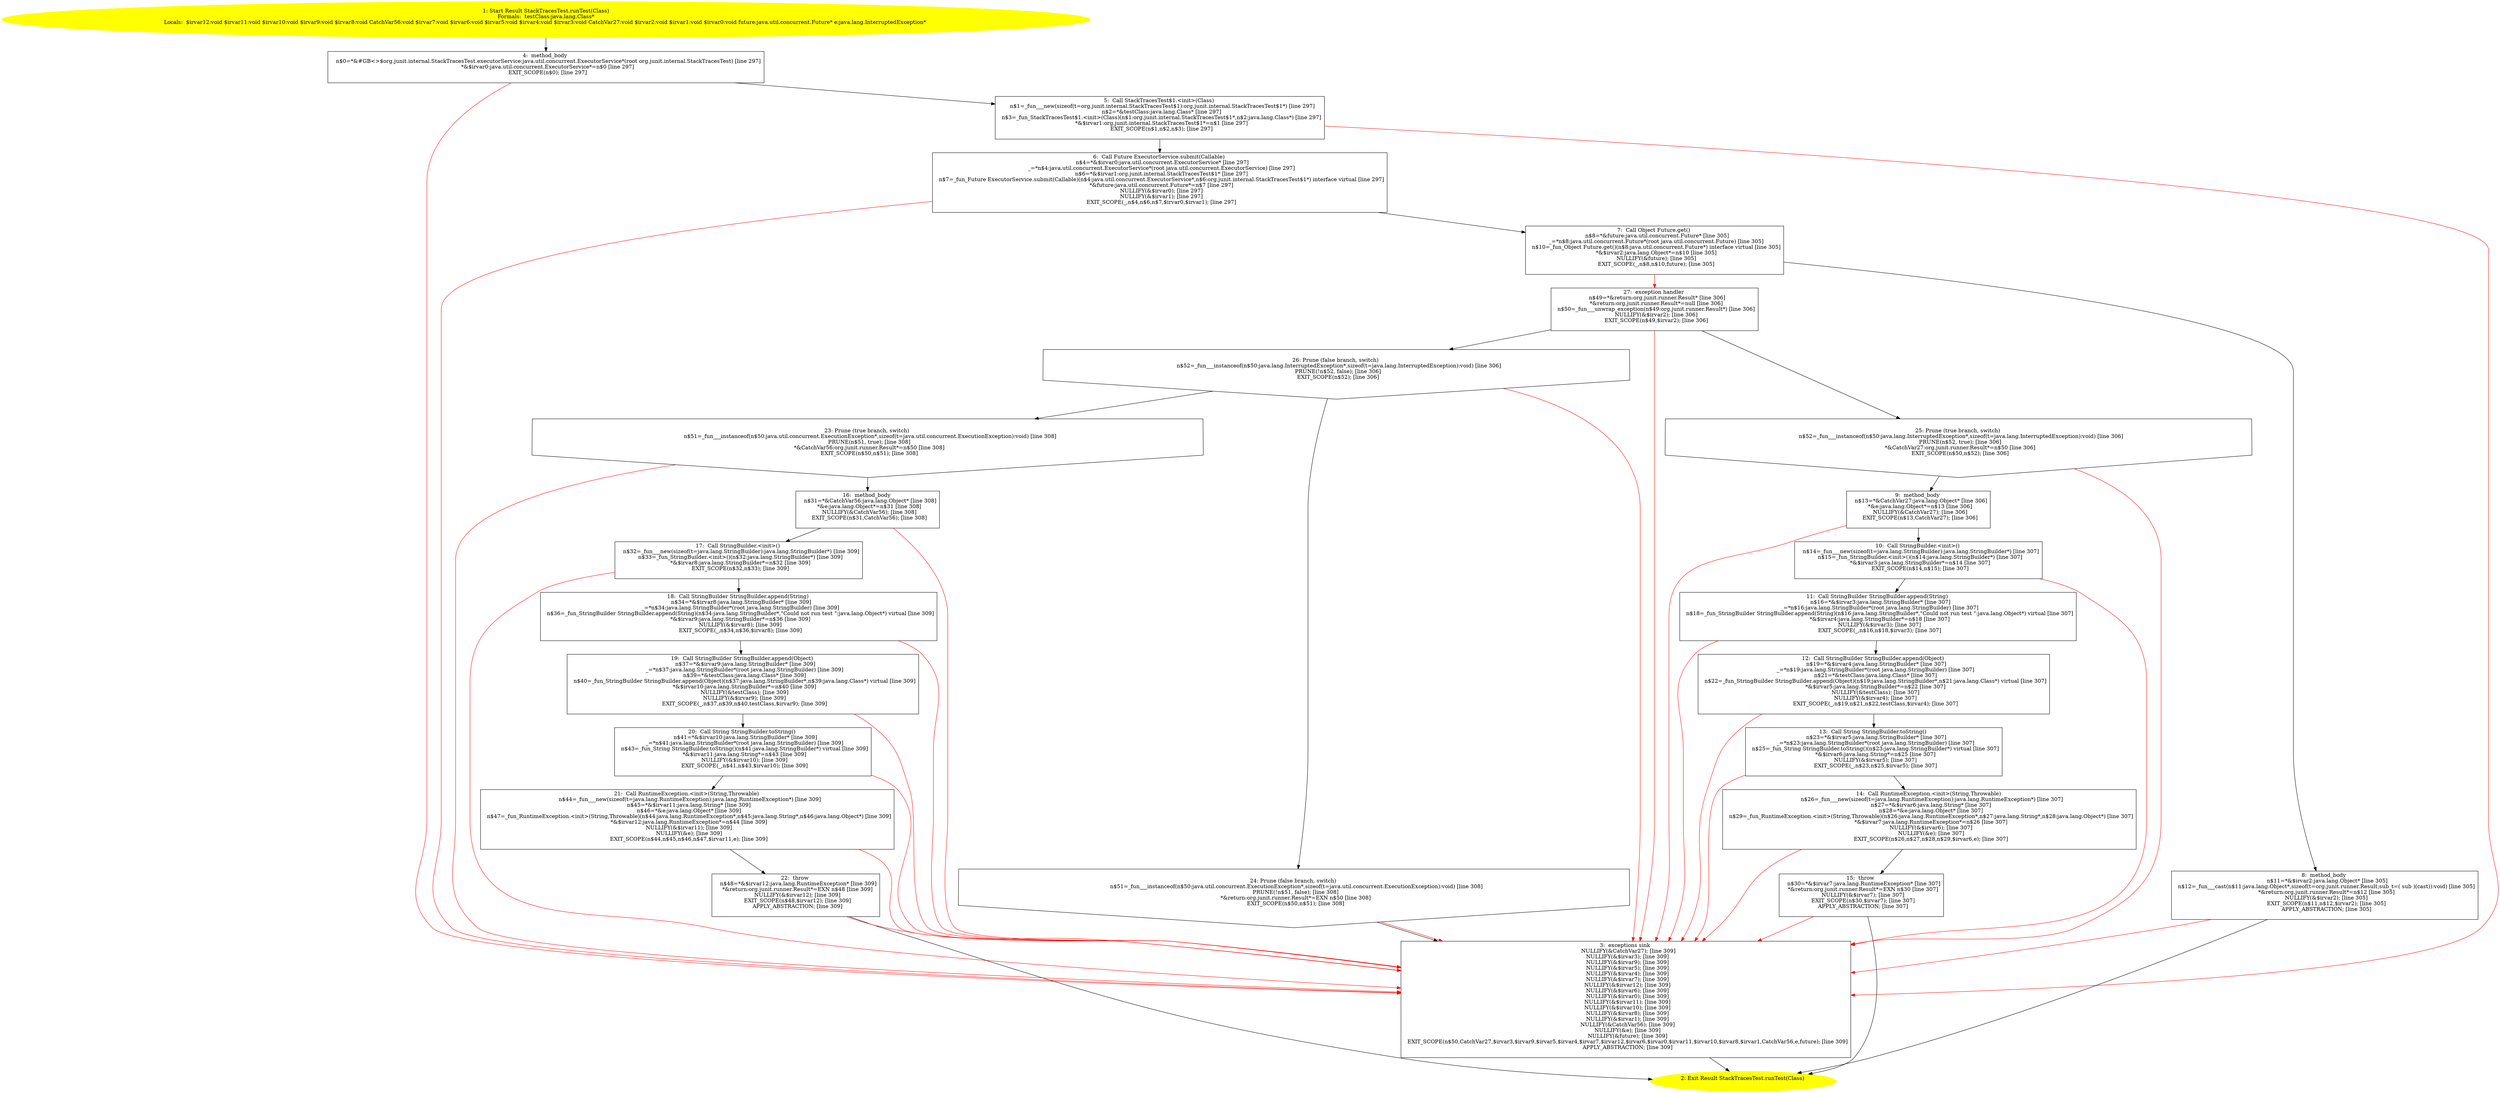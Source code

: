 /* @generated */
digraph cfg {
"org.junit.internal.StackTracesTest.runTest(java.lang.Class):org.junit.runner.Result.8bcc8ad1abe31a77ce8bf3930278b71c_1" [label="1: Start Result StackTracesTest.runTest(Class)\nFormals:  testClass:java.lang.Class*\nLocals:  $irvar12:void $irvar11:void $irvar10:void $irvar9:void $irvar8:void CatchVar56:void $irvar7:void $irvar6:void $irvar5:void $irvar4:void $irvar3:void CatchVar27:void $irvar2:void $irvar1:void $irvar0:void future:java.util.concurrent.Future* e:java.lang.InterruptedException* \n  " color=yellow style=filled]
	

	 "org.junit.internal.StackTracesTest.runTest(java.lang.Class):org.junit.runner.Result.8bcc8ad1abe31a77ce8bf3930278b71c_1" -> "org.junit.internal.StackTracesTest.runTest(java.lang.Class):org.junit.runner.Result.8bcc8ad1abe31a77ce8bf3930278b71c_4" ;
"org.junit.internal.StackTracesTest.runTest(java.lang.Class):org.junit.runner.Result.8bcc8ad1abe31a77ce8bf3930278b71c_2" [label="2: Exit Result StackTracesTest.runTest(Class) \n  " color=yellow style=filled]
	

"org.junit.internal.StackTracesTest.runTest(java.lang.Class):org.junit.runner.Result.8bcc8ad1abe31a77ce8bf3930278b71c_3" [label="3:  exceptions sink \n   NULLIFY(&CatchVar27); [line 309]\n  NULLIFY(&$irvar3); [line 309]\n  NULLIFY(&$irvar9); [line 309]\n  NULLIFY(&$irvar5); [line 309]\n  NULLIFY(&$irvar4); [line 309]\n  NULLIFY(&$irvar7); [line 309]\n  NULLIFY(&$irvar12); [line 309]\n  NULLIFY(&$irvar6); [line 309]\n  NULLIFY(&$irvar0); [line 309]\n  NULLIFY(&$irvar11); [line 309]\n  NULLIFY(&$irvar10); [line 309]\n  NULLIFY(&$irvar8); [line 309]\n  NULLIFY(&$irvar1); [line 309]\n  NULLIFY(&CatchVar56); [line 309]\n  NULLIFY(&e); [line 309]\n  NULLIFY(&future); [line 309]\n  EXIT_SCOPE(n$50,CatchVar27,$irvar3,$irvar9,$irvar5,$irvar4,$irvar7,$irvar12,$irvar6,$irvar0,$irvar11,$irvar10,$irvar8,$irvar1,CatchVar56,e,future); [line 309]\n  APPLY_ABSTRACTION; [line 309]\n " shape="box"]
	

	 "org.junit.internal.StackTracesTest.runTest(java.lang.Class):org.junit.runner.Result.8bcc8ad1abe31a77ce8bf3930278b71c_3" -> "org.junit.internal.StackTracesTest.runTest(java.lang.Class):org.junit.runner.Result.8bcc8ad1abe31a77ce8bf3930278b71c_2" ;
"org.junit.internal.StackTracesTest.runTest(java.lang.Class):org.junit.runner.Result.8bcc8ad1abe31a77ce8bf3930278b71c_4" [label="4:  method_body \n   n$0=*&#GB<>$org.junit.internal.StackTracesTest.executorService:java.util.concurrent.ExecutorService*(root org.junit.internal.StackTracesTest) [line 297]\n  *&$irvar0:java.util.concurrent.ExecutorService*=n$0 [line 297]\n  EXIT_SCOPE(n$0); [line 297]\n " shape="box"]
	

	 "org.junit.internal.StackTracesTest.runTest(java.lang.Class):org.junit.runner.Result.8bcc8ad1abe31a77ce8bf3930278b71c_4" -> "org.junit.internal.StackTracesTest.runTest(java.lang.Class):org.junit.runner.Result.8bcc8ad1abe31a77ce8bf3930278b71c_5" ;
	 "org.junit.internal.StackTracesTest.runTest(java.lang.Class):org.junit.runner.Result.8bcc8ad1abe31a77ce8bf3930278b71c_4" -> "org.junit.internal.StackTracesTest.runTest(java.lang.Class):org.junit.runner.Result.8bcc8ad1abe31a77ce8bf3930278b71c_3" [color="red" ];
"org.junit.internal.StackTracesTest.runTest(java.lang.Class):org.junit.runner.Result.8bcc8ad1abe31a77ce8bf3930278b71c_5" [label="5:  Call StackTracesTest$1.<init>(Class) \n   n$1=_fun___new(sizeof(t=org.junit.internal.StackTracesTest$1):org.junit.internal.StackTracesTest$1*) [line 297]\n  n$2=*&testClass:java.lang.Class* [line 297]\n  n$3=_fun_StackTracesTest$1.<init>(Class)(n$1:org.junit.internal.StackTracesTest$1*,n$2:java.lang.Class*) [line 297]\n  *&$irvar1:org.junit.internal.StackTracesTest$1*=n$1 [line 297]\n  EXIT_SCOPE(n$1,n$2,n$3); [line 297]\n " shape="box"]
	

	 "org.junit.internal.StackTracesTest.runTest(java.lang.Class):org.junit.runner.Result.8bcc8ad1abe31a77ce8bf3930278b71c_5" -> "org.junit.internal.StackTracesTest.runTest(java.lang.Class):org.junit.runner.Result.8bcc8ad1abe31a77ce8bf3930278b71c_6" ;
	 "org.junit.internal.StackTracesTest.runTest(java.lang.Class):org.junit.runner.Result.8bcc8ad1abe31a77ce8bf3930278b71c_5" -> "org.junit.internal.StackTracesTest.runTest(java.lang.Class):org.junit.runner.Result.8bcc8ad1abe31a77ce8bf3930278b71c_3" [color="red" ];
"org.junit.internal.StackTracesTest.runTest(java.lang.Class):org.junit.runner.Result.8bcc8ad1abe31a77ce8bf3930278b71c_6" [label="6:  Call Future ExecutorService.submit(Callable) \n   n$4=*&$irvar0:java.util.concurrent.ExecutorService* [line 297]\n  _=*n$4:java.util.concurrent.ExecutorService*(root java.util.concurrent.ExecutorService) [line 297]\n  n$6=*&$irvar1:org.junit.internal.StackTracesTest$1* [line 297]\n  n$7=_fun_Future ExecutorService.submit(Callable)(n$4:java.util.concurrent.ExecutorService*,n$6:org.junit.internal.StackTracesTest$1*) interface virtual [line 297]\n  *&future:java.util.concurrent.Future*=n$7 [line 297]\n  NULLIFY(&$irvar0); [line 297]\n  NULLIFY(&$irvar1); [line 297]\n  EXIT_SCOPE(_,n$4,n$6,n$7,$irvar0,$irvar1); [line 297]\n " shape="box"]
	

	 "org.junit.internal.StackTracesTest.runTest(java.lang.Class):org.junit.runner.Result.8bcc8ad1abe31a77ce8bf3930278b71c_6" -> "org.junit.internal.StackTracesTest.runTest(java.lang.Class):org.junit.runner.Result.8bcc8ad1abe31a77ce8bf3930278b71c_7" ;
	 "org.junit.internal.StackTracesTest.runTest(java.lang.Class):org.junit.runner.Result.8bcc8ad1abe31a77ce8bf3930278b71c_6" -> "org.junit.internal.StackTracesTest.runTest(java.lang.Class):org.junit.runner.Result.8bcc8ad1abe31a77ce8bf3930278b71c_3" [color="red" ];
"org.junit.internal.StackTracesTest.runTest(java.lang.Class):org.junit.runner.Result.8bcc8ad1abe31a77ce8bf3930278b71c_7" [label="7:  Call Object Future.get() \n   n$8=*&future:java.util.concurrent.Future* [line 305]\n  _=*n$8:java.util.concurrent.Future*(root java.util.concurrent.Future) [line 305]\n  n$10=_fun_Object Future.get()(n$8:java.util.concurrent.Future*) interface virtual [line 305]\n  *&$irvar2:java.lang.Object*=n$10 [line 305]\n  NULLIFY(&future); [line 305]\n  EXIT_SCOPE(_,n$8,n$10,future); [line 305]\n " shape="box"]
	

	 "org.junit.internal.StackTracesTest.runTest(java.lang.Class):org.junit.runner.Result.8bcc8ad1abe31a77ce8bf3930278b71c_7" -> "org.junit.internal.StackTracesTest.runTest(java.lang.Class):org.junit.runner.Result.8bcc8ad1abe31a77ce8bf3930278b71c_8" ;
	 "org.junit.internal.StackTracesTest.runTest(java.lang.Class):org.junit.runner.Result.8bcc8ad1abe31a77ce8bf3930278b71c_7" -> "org.junit.internal.StackTracesTest.runTest(java.lang.Class):org.junit.runner.Result.8bcc8ad1abe31a77ce8bf3930278b71c_27" [color="red" ];
"org.junit.internal.StackTracesTest.runTest(java.lang.Class):org.junit.runner.Result.8bcc8ad1abe31a77ce8bf3930278b71c_8" [label="8:  method_body \n   n$11=*&$irvar2:java.lang.Object* [line 305]\n  n$12=_fun___cast(n$11:java.lang.Object*,sizeof(t=org.junit.runner.Result;sub_t=( sub )(cast)):void) [line 305]\n  *&return:org.junit.runner.Result*=n$12 [line 305]\n  NULLIFY(&$irvar2); [line 305]\n  EXIT_SCOPE(n$11,n$12,$irvar2); [line 305]\n  APPLY_ABSTRACTION; [line 305]\n " shape="box"]
	

	 "org.junit.internal.StackTracesTest.runTest(java.lang.Class):org.junit.runner.Result.8bcc8ad1abe31a77ce8bf3930278b71c_8" -> "org.junit.internal.StackTracesTest.runTest(java.lang.Class):org.junit.runner.Result.8bcc8ad1abe31a77ce8bf3930278b71c_2" ;
	 "org.junit.internal.StackTracesTest.runTest(java.lang.Class):org.junit.runner.Result.8bcc8ad1abe31a77ce8bf3930278b71c_8" -> "org.junit.internal.StackTracesTest.runTest(java.lang.Class):org.junit.runner.Result.8bcc8ad1abe31a77ce8bf3930278b71c_3" [color="red" ];
"org.junit.internal.StackTracesTest.runTest(java.lang.Class):org.junit.runner.Result.8bcc8ad1abe31a77ce8bf3930278b71c_9" [label="9:  method_body \n   n$13=*&CatchVar27:java.lang.Object* [line 306]\n  *&e:java.lang.Object*=n$13 [line 306]\n  NULLIFY(&CatchVar27); [line 306]\n  EXIT_SCOPE(n$13,CatchVar27); [line 306]\n " shape="box"]
	

	 "org.junit.internal.StackTracesTest.runTest(java.lang.Class):org.junit.runner.Result.8bcc8ad1abe31a77ce8bf3930278b71c_9" -> "org.junit.internal.StackTracesTest.runTest(java.lang.Class):org.junit.runner.Result.8bcc8ad1abe31a77ce8bf3930278b71c_10" ;
	 "org.junit.internal.StackTracesTest.runTest(java.lang.Class):org.junit.runner.Result.8bcc8ad1abe31a77ce8bf3930278b71c_9" -> "org.junit.internal.StackTracesTest.runTest(java.lang.Class):org.junit.runner.Result.8bcc8ad1abe31a77ce8bf3930278b71c_3" [color="red" ];
"org.junit.internal.StackTracesTest.runTest(java.lang.Class):org.junit.runner.Result.8bcc8ad1abe31a77ce8bf3930278b71c_10" [label="10:  Call StringBuilder.<init>() \n   n$14=_fun___new(sizeof(t=java.lang.StringBuilder):java.lang.StringBuilder*) [line 307]\n  n$15=_fun_StringBuilder.<init>()(n$14:java.lang.StringBuilder*) [line 307]\n  *&$irvar3:java.lang.StringBuilder*=n$14 [line 307]\n  EXIT_SCOPE(n$14,n$15); [line 307]\n " shape="box"]
	

	 "org.junit.internal.StackTracesTest.runTest(java.lang.Class):org.junit.runner.Result.8bcc8ad1abe31a77ce8bf3930278b71c_10" -> "org.junit.internal.StackTracesTest.runTest(java.lang.Class):org.junit.runner.Result.8bcc8ad1abe31a77ce8bf3930278b71c_11" ;
	 "org.junit.internal.StackTracesTest.runTest(java.lang.Class):org.junit.runner.Result.8bcc8ad1abe31a77ce8bf3930278b71c_10" -> "org.junit.internal.StackTracesTest.runTest(java.lang.Class):org.junit.runner.Result.8bcc8ad1abe31a77ce8bf3930278b71c_3" [color="red" ];
"org.junit.internal.StackTracesTest.runTest(java.lang.Class):org.junit.runner.Result.8bcc8ad1abe31a77ce8bf3930278b71c_11" [label="11:  Call StringBuilder StringBuilder.append(String) \n   n$16=*&$irvar3:java.lang.StringBuilder* [line 307]\n  _=*n$16:java.lang.StringBuilder*(root java.lang.StringBuilder) [line 307]\n  n$18=_fun_StringBuilder StringBuilder.append(String)(n$16:java.lang.StringBuilder*,\"Could not run test \":java.lang.Object*) virtual [line 307]\n  *&$irvar4:java.lang.StringBuilder*=n$18 [line 307]\n  NULLIFY(&$irvar3); [line 307]\n  EXIT_SCOPE(_,n$16,n$18,$irvar3); [line 307]\n " shape="box"]
	

	 "org.junit.internal.StackTracesTest.runTest(java.lang.Class):org.junit.runner.Result.8bcc8ad1abe31a77ce8bf3930278b71c_11" -> "org.junit.internal.StackTracesTest.runTest(java.lang.Class):org.junit.runner.Result.8bcc8ad1abe31a77ce8bf3930278b71c_12" ;
	 "org.junit.internal.StackTracesTest.runTest(java.lang.Class):org.junit.runner.Result.8bcc8ad1abe31a77ce8bf3930278b71c_11" -> "org.junit.internal.StackTracesTest.runTest(java.lang.Class):org.junit.runner.Result.8bcc8ad1abe31a77ce8bf3930278b71c_3" [color="red" ];
"org.junit.internal.StackTracesTest.runTest(java.lang.Class):org.junit.runner.Result.8bcc8ad1abe31a77ce8bf3930278b71c_12" [label="12:  Call StringBuilder StringBuilder.append(Object) \n   n$19=*&$irvar4:java.lang.StringBuilder* [line 307]\n  _=*n$19:java.lang.StringBuilder*(root java.lang.StringBuilder) [line 307]\n  n$21=*&testClass:java.lang.Class* [line 307]\n  n$22=_fun_StringBuilder StringBuilder.append(Object)(n$19:java.lang.StringBuilder*,n$21:java.lang.Class*) virtual [line 307]\n  *&$irvar5:java.lang.StringBuilder*=n$22 [line 307]\n  NULLIFY(&testClass); [line 307]\n  NULLIFY(&$irvar4); [line 307]\n  EXIT_SCOPE(_,n$19,n$21,n$22,testClass,$irvar4); [line 307]\n " shape="box"]
	

	 "org.junit.internal.StackTracesTest.runTest(java.lang.Class):org.junit.runner.Result.8bcc8ad1abe31a77ce8bf3930278b71c_12" -> "org.junit.internal.StackTracesTest.runTest(java.lang.Class):org.junit.runner.Result.8bcc8ad1abe31a77ce8bf3930278b71c_13" ;
	 "org.junit.internal.StackTracesTest.runTest(java.lang.Class):org.junit.runner.Result.8bcc8ad1abe31a77ce8bf3930278b71c_12" -> "org.junit.internal.StackTracesTest.runTest(java.lang.Class):org.junit.runner.Result.8bcc8ad1abe31a77ce8bf3930278b71c_3" [color="red" ];
"org.junit.internal.StackTracesTest.runTest(java.lang.Class):org.junit.runner.Result.8bcc8ad1abe31a77ce8bf3930278b71c_13" [label="13:  Call String StringBuilder.toString() \n   n$23=*&$irvar5:java.lang.StringBuilder* [line 307]\n  _=*n$23:java.lang.StringBuilder*(root java.lang.StringBuilder) [line 307]\n  n$25=_fun_String StringBuilder.toString()(n$23:java.lang.StringBuilder*) virtual [line 307]\n  *&$irvar6:java.lang.String*=n$25 [line 307]\n  NULLIFY(&$irvar5); [line 307]\n  EXIT_SCOPE(_,n$23,n$25,$irvar5); [line 307]\n " shape="box"]
	

	 "org.junit.internal.StackTracesTest.runTest(java.lang.Class):org.junit.runner.Result.8bcc8ad1abe31a77ce8bf3930278b71c_13" -> "org.junit.internal.StackTracesTest.runTest(java.lang.Class):org.junit.runner.Result.8bcc8ad1abe31a77ce8bf3930278b71c_14" ;
	 "org.junit.internal.StackTracesTest.runTest(java.lang.Class):org.junit.runner.Result.8bcc8ad1abe31a77ce8bf3930278b71c_13" -> "org.junit.internal.StackTracesTest.runTest(java.lang.Class):org.junit.runner.Result.8bcc8ad1abe31a77ce8bf3930278b71c_3" [color="red" ];
"org.junit.internal.StackTracesTest.runTest(java.lang.Class):org.junit.runner.Result.8bcc8ad1abe31a77ce8bf3930278b71c_14" [label="14:  Call RuntimeException.<init>(String,Throwable) \n   n$26=_fun___new(sizeof(t=java.lang.RuntimeException):java.lang.RuntimeException*) [line 307]\n  n$27=*&$irvar6:java.lang.String* [line 307]\n  n$28=*&e:java.lang.Object* [line 307]\n  n$29=_fun_RuntimeException.<init>(String,Throwable)(n$26:java.lang.RuntimeException*,n$27:java.lang.String*,n$28:java.lang.Object*) [line 307]\n  *&$irvar7:java.lang.RuntimeException*=n$26 [line 307]\n  NULLIFY(&$irvar6); [line 307]\n  NULLIFY(&e); [line 307]\n  EXIT_SCOPE(n$26,n$27,n$28,n$29,$irvar6,e); [line 307]\n " shape="box"]
	

	 "org.junit.internal.StackTracesTest.runTest(java.lang.Class):org.junit.runner.Result.8bcc8ad1abe31a77ce8bf3930278b71c_14" -> "org.junit.internal.StackTracesTest.runTest(java.lang.Class):org.junit.runner.Result.8bcc8ad1abe31a77ce8bf3930278b71c_15" ;
	 "org.junit.internal.StackTracesTest.runTest(java.lang.Class):org.junit.runner.Result.8bcc8ad1abe31a77ce8bf3930278b71c_14" -> "org.junit.internal.StackTracesTest.runTest(java.lang.Class):org.junit.runner.Result.8bcc8ad1abe31a77ce8bf3930278b71c_3" [color="red" ];
"org.junit.internal.StackTracesTest.runTest(java.lang.Class):org.junit.runner.Result.8bcc8ad1abe31a77ce8bf3930278b71c_15" [label="15:  throw \n   n$30=*&$irvar7:java.lang.RuntimeException* [line 307]\n  *&return:org.junit.runner.Result*=EXN n$30 [line 307]\n  NULLIFY(&$irvar7); [line 307]\n  EXIT_SCOPE(n$30,$irvar7); [line 307]\n  APPLY_ABSTRACTION; [line 307]\n " shape="box"]
	

	 "org.junit.internal.StackTracesTest.runTest(java.lang.Class):org.junit.runner.Result.8bcc8ad1abe31a77ce8bf3930278b71c_15" -> "org.junit.internal.StackTracesTest.runTest(java.lang.Class):org.junit.runner.Result.8bcc8ad1abe31a77ce8bf3930278b71c_2" ;
	 "org.junit.internal.StackTracesTest.runTest(java.lang.Class):org.junit.runner.Result.8bcc8ad1abe31a77ce8bf3930278b71c_15" -> "org.junit.internal.StackTracesTest.runTest(java.lang.Class):org.junit.runner.Result.8bcc8ad1abe31a77ce8bf3930278b71c_3" [color="red" ];
"org.junit.internal.StackTracesTest.runTest(java.lang.Class):org.junit.runner.Result.8bcc8ad1abe31a77ce8bf3930278b71c_16" [label="16:  method_body \n   n$31=*&CatchVar56:java.lang.Object* [line 308]\n  *&e:java.lang.Object*=n$31 [line 308]\n  NULLIFY(&CatchVar56); [line 308]\n  EXIT_SCOPE(n$31,CatchVar56); [line 308]\n " shape="box"]
	

	 "org.junit.internal.StackTracesTest.runTest(java.lang.Class):org.junit.runner.Result.8bcc8ad1abe31a77ce8bf3930278b71c_16" -> "org.junit.internal.StackTracesTest.runTest(java.lang.Class):org.junit.runner.Result.8bcc8ad1abe31a77ce8bf3930278b71c_17" ;
	 "org.junit.internal.StackTracesTest.runTest(java.lang.Class):org.junit.runner.Result.8bcc8ad1abe31a77ce8bf3930278b71c_16" -> "org.junit.internal.StackTracesTest.runTest(java.lang.Class):org.junit.runner.Result.8bcc8ad1abe31a77ce8bf3930278b71c_3" [color="red" ];
"org.junit.internal.StackTracesTest.runTest(java.lang.Class):org.junit.runner.Result.8bcc8ad1abe31a77ce8bf3930278b71c_17" [label="17:  Call StringBuilder.<init>() \n   n$32=_fun___new(sizeof(t=java.lang.StringBuilder):java.lang.StringBuilder*) [line 309]\n  n$33=_fun_StringBuilder.<init>()(n$32:java.lang.StringBuilder*) [line 309]\n  *&$irvar8:java.lang.StringBuilder*=n$32 [line 309]\n  EXIT_SCOPE(n$32,n$33); [line 309]\n " shape="box"]
	

	 "org.junit.internal.StackTracesTest.runTest(java.lang.Class):org.junit.runner.Result.8bcc8ad1abe31a77ce8bf3930278b71c_17" -> "org.junit.internal.StackTracesTest.runTest(java.lang.Class):org.junit.runner.Result.8bcc8ad1abe31a77ce8bf3930278b71c_18" ;
	 "org.junit.internal.StackTracesTest.runTest(java.lang.Class):org.junit.runner.Result.8bcc8ad1abe31a77ce8bf3930278b71c_17" -> "org.junit.internal.StackTracesTest.runTest(java.lang.Class):org.junit.runner.Result.8bcc8ad1abe31a77ce8bf3930278b71c_3" [color="red" ];
"org.junit.internal.StackTracesTest.runTest(java.lang.Class):org.junit.runner.Result.8bcc8ad1abe31a77ce8bf3930278b71c_18" [label="18:  Call StringBuilder StringBuilder.append(String) \n   n$34=*&$irvar8:java.lang.StringBuilder* [line 309]\n  _=*n$34:java.lang.StringBuilder*(root java.lang.StringBuilder) [line 309]\n  n$36=_fun_StringBuilder StringBuilder.append(String)(n$34:java.lang.StringBuilder*,\"Could not run test \":java.lang.Object*) virtual [line 309]\n  *&$irvar9:java.lang.StringBuilder*=n$36 [line 309]\n  NULLIFY(&$irvar8); [line 309]\n  EXIT_SCOPE(_,n$34,n$36,$irvar8); [line 309]\n " shape="box"]
	

	 "org.junit.internal.StackTracesTest.runTest(java.lang.Class):org.junit.runner.Result.8bcc8ad1abe31a77ce8bf3930278b71c_18" -> "org.junit.internal.StackTracesTest.runTest(java.lang.Class):org.junit.runner.Result.8bcc8ad1abe31a77ce8bf3930278b71c_19" ;
	 "org.junit.internal.StackTracesTest.runTest(java.lang.Class):org.junit.runner.Result.8bcc8ad1abe31a77ce8bf3930278b71c_18" -> "org.junit.internal.StackTracesTest.runTest(java.lang.Class):org.junit.runner.Result.8bcc8ad1abe31a77ce8bf3930278b71c_3" [color="red" ];
"org.junit.internal.StackTracesTest.runTest(java.lang.Class):org.junit.runner.Result.8bcc8ad1abe31a77ce8bf3930278b71c_19" [label="19:  Call StringBuilder StringBuilder.append(Object) \n   n$37=*&$irvar9:java.lang.StringBuilder* [line 309]\n  _=*n$37:java.lang.StringBuilder*(root java.lang.StringBuilder) [line 309]\n  n$39=*&testClass:java.lang.Class* [line 309]\n  n$40=_fun_StringBuilder StringBuilder.append(Object)(n$37:java.lang.StringBuilder*,n$39:java.lang.Class*) virtual [line 309]\n  *&$irvar10:java.lang.StringBuilder*=n$40 [line 309]\n  NULLIFY(&testClass); [line 309]\n  NULLIFY(&$irvar9); [line 309]\n  EXIT_SCOPE(_,n$37,n$39,n$40,testClass,$irvar9); [line 309]\n " shape="box"]
	

	 "org.junit.internal.StackTracesTest.runTest(java.lang.Class):org.junit.runner.Result.8bcc8ad1abe31a77ce8bf3930278b71c_19" -> "org.junit.internal.StackTracesTest.runTest(java.lang.Class):org.junit.runner.Result.8bcc8ad1abe31a77ce8bf3930278b71c_20" ;
	 "org.junit.internal.StackTracesTest.runTest(java.lang.Class):org.junit.runner.Result.8bcc8ad1abe31a77ce8bf3930278b71c_19" -> "org.junit.internal.StackTracesTest.runTest(java.lang.Class):org.junit.runner.Result.8bcc8ad1abe31a77ce8bf3930278b71c_3" [color="red" ];
"org.junit.internal.StackTracesTest.runTest(java.lang.Class):org.junit.runner.Result.8bcc8ad1abe31a77ce8bf3930278b71c_20" [label="20:  Call String StringBuilder.toString() \n   n$41=*&$irvar10:java.lang.StringBuilder* [line 309]\n  _=*n$41:java.lang.StringBuilder*(root java.lang.StringBuilder) [line 309]\n  n$43=_fun_String StringBuilder.toString()(n$41:java.lang.StringBuilder*) virtual [line 309]\n  *&$irvar11:java.lang.String*=n$43 [line 309]\n  NULLIFY(&$irvar10); [line 309]\n  EXIT_SCOPE(_,n$41,n$43,$irvar10); [line 309]\n " shape="box"]
	

	 "org.junit.internal.StackTracesTest.runTest(java.lang.Class):org.junit.runner.Result.8bcc8ad1abe31a77ce8bf3930278b71c_20" -> "org.junit.internal.StackTracesTest.runTest(java.lang.Class):org.junit.runner.Result.8bcc8ad1abe31a77ce8bf3930278b71c_21" ;
	 "org.junit.internal.StackTracesTest.runTest(java.lang.Class):org.junit.runner.Result.8bcc8ad1abe31a77ce8bf3930278b71c_20" -> "org.junit.internal.StackTracesTest.runTest(java.lang.Class):org.junit.runner.Result.8bcc8ad1abe31a77ce8bf3930278b71c_3" [color="red" ];
"org.junit.internal.StackTracesTest.runTest(java.lang.Class):org.junit.runner.Result.8bcc8ad1abe31a77ce8bf3930278b71c_21" [label="21:  Call RuntimeException.<init>(String,Throwable) \n   n$44=_fun___new(sizeof(t=java.lang.RuntimeException):java.lang.RuntimeException*) [line 309]\n  n$45=*&$irvar11:java.lang.String* [line 309]\n  n$46=*&e:java.lang.Object* [line 309]\n  n$47=_fun_RuntimeException.<init>(String,Throwable)(n$44:java.lang.RuntimeException*,n$45:java.lang.String*,n$46:java.lang.Object*) [line 309]\n  *&$irvar12:java.lang.RuntimeException*=n$44 [line 309]\n  NULLIFY(&$irvar11); [line 309]\n  NULLIFY(&e); [line 309]\n  EXIT_SCOPE(n$44,n$45,n$46,n$47,$irvar11,e); [line 309]\n " shape="box"]
	

	 "org.junit.internal.StackTracesTest.runTest(java.lang.Class):org.junit.runner.Result.8bcc8ad1abe31a77ce8bf3930278b71c_21" -> "org.junit.internal.StackTracesTest.runTest(java.lang.Class):org.junit.runner.Result.8bcc8ad1abe31a77ce8bf3930278b71c_22" ;
	 "org.junit.internal.StackTracesTest.runTest(java.lang.Class):org.junit.runner.Result.8bcc8ad1abe31a77ce8bf3930278b71c_21" -> "org.junit.internal.StackTracesTest.runTest(java.lang.Class):org.junit.runner.Result.8bcc8ad1abe31a77ce8bf3930278b71c_3" [color="red" ];
"org.junit.internal.StackTracesTest.runTest(java.lang.Class):org.junit.runner.Result.8bcc8ad1abe31a77ce8bf3930278b71c_22" [label="22:  throw \n   n$48=*&$irvar12:java.lang.RuntimeException* [line 309]\n  *&return:org.junit.runner.Result*=EXN n$48 [line 309]\n  NULLIFY(&$irvar12); [line 309]\n  EXIT_SCOPE(n$48,$irvar12); [line 309]\n  APPLY_ABSTRACTION; [line 309]\n " shape="box"]
	

	 "org.junit.internal.StackTracesTest.runTest(java.lang.Class):org.junit.runner.Result.8bcc8ad1abe31a77ce8bf3930278b71c_22" -> "org.junit.internal.StackTracesTest.runTest(java.lang.Class):org.junit.runner.Result.8bcc8ad1abe31a77ce8bf3930278b71c_2" ;
	 "org.junit.internal.StackTracesTest.runTest(java.lang.Class):org.junit.runner.Result.8bcc8ad1abe31a77ce8bf3930278b71c_22" -> "org.junit.internal.StackTracesTest.runTest(java.lang.Class):org.junit.runner.Result.8bcc8ad1abe31a77ce8bf3930278b71c_3" [color="red" ];
"org.junit.internal.StackTracesTest.runTest(java.lang.Class):org.junit.runner.Result.8bcc8ad1abe31a77ce8bf3930278b71c_23" [label="23: Prune (true branch, switch) \n   n$51=_fun___instanceof(n$50:java.util.concurrent.ExecutionException*,sizeof(t=java.util.concurrent.ExecutionException):void) [line 308]\n  PRUNE(n$51, true); [line 308]\n  *&CatchVar56:org.junit.runner.Result*=n$50 [line 308]\n  EXIT_SCOPE(n$50,n$51); [line 308]\n " shape="invhouse"]
	

	 "org.junit.internal.StackTracesTest.runTest(java.lang.Class):org.junit.runner.Result.8bcc8ad1abe31a77ce8bf3930278b71c_23" -> "org.junit.internal.StackTracesTest.runTest(java.lang.Class):org.junit.runner.Result.8bcc8ad1abe31a77ce8bf3930278b71c_16" ;
	 "org.junit.internal.StackTracesTest.runTest(java.lang.Class):org.junit.runner.Result.8bcc8ad1abe31a77ce8bf3930278b71c_23" -> "org.junit.internal.StackTracesTest.runTest(java.lang.Class):org.junit.runner.Result.8bcc8ad1abe31a77ce8bf3930278b71c_3" [color="red" ];
"org.junit.internal.StackTracesTest.runTest(java.lang.Class):org.junit.runner.Result.8bcc8ad1abe31a77ce8bf3930278b71c_24" [label="24: Prune (false branch, switch) \n   n$51=_fun___instanceof(n$50:java.util.concurrent.ExecutionException*,sizeof(t=java.util.concurrent.ExecutionException):void) [line 308]\n  PRUNE(!n$51, false); [line 308]\n  *&return:org.junit.runner.Result*=EXN n$50 [line 308]\n  EXIT_SCOPE(n$50,n$51); [line 308]\n " shape="invhouse"]
	

	 "org.junit.internal.StackTracesTest.runTest(java.lang.Class):org.junit.runner.Result.8bcc8ad1abe31a77ce8bf3930278b71c_24" -> "org.junit.internal.StackTracesTest.runTest(java.lang.Class):org.junit.runner.Result.8bcc8ad1abe31a77ce8bf3930278b71c_3" ;
	 "org.junit.internal.StackTracesTest.runTest(java.lang.Class):org.junit.runner.Result.8bcc8ad1abe31a77ce8bf3930278b71c_24" -> "org.junit.internal.StackTracesTest.runTest(java.lang.Class):org.junit.runner.Result.8bcc8ad1abe31a77ce8bf3930278b71c_3" [color="red" ];
"org.junit.internal.StackTracesTest.runTest(java.lang.Class):org.junit.runner.Result.8bcc8ad1abe31a77ce8bf3930278b71c_25" [label="25: Prune (true branch, switch) \n   n$52=_fun___instanceof(n$50:java.lang.InterruptedException*,sizeof(t=java.lang.InterruptedException):void) [line 306]\n  PRUNE(n$52, true); [line 306]\n  *&CatchVar27:org.junit.runner.Result*=n$50 [line 306]\n  EXIT_SCOPE(n$50,n$52); [line 306]\n " shape="invhouse"]
	

	 "org.junit.internal.StackTracesTest.runTest(java.lang.Class):org.junit.runner.Result.8bcc8ad1abe31a77ce8bf3930278b71c_25" -> "org.junit.internal.StackTracesTest.runTest(java.lang.Class):org.junit.runner.Result.8bcc8ad1abe31a77ce8bf3930278b71c_9" ;
	 "org.junit.internal.StackTracesTest.runTest(java.lang.Class):org.junit.runner.Result.8bcc8ad1abe31a77ce8bf3930278b71c_25" -> "org.junit.internal.StackTracesTest.runTest(java.lang.Class):org.junit.runner.Result.8bcc8ad1abe31a77ce8bf3930278b71c_3" [color="red" ];
"org.junit.internal.StackTracesTest.runTest(java.lang.Class):org.junit.runner.Result.8bcc8ad1abe31a77ce8bf3930278b71c_26" [label="26: Prune (false branch, switch) \n   n$52=_fun___instanceof(n$50:java.lang.InterruptedException*,sizeof(t=java.lang.InterruptedException):void) [line 306]\n  PRUNE(!n$52, false); [line 306]\n  EXIT_SCOPE(n$52); [line 306]\n " shape="invhouse"]
	

	 "org.junit.internal.StackTracesTest.runTest(java.lang.Class):org.junit.runner.Result.8bcc8ad1abe31a77ce8bf3930278b71c_26" -> "org.junit.internal.StackTracesTest.runTest(java.lang.Class):org.junit.runner.Result.8bcc8ad1abe31a77ce8bf3930278b71c_23" ;
	 "org.junit.internal.StackTracesTest.runTest(java.lang.Class):org.junit.runner.Result.8bcc8ad1abe31a77ce8bf3930278b71c_26" -> "org.junit.internal.StackTracesTest.runTest(java.lang.Class):org.junit.runner.Result.8bcc8ad1abe31a77ce8bf3930278b71c_24" ;
	 "org.junit.internal.StackTracesTest.runTest(java.lang.Class):org.junit.runner.Result.8bcc8ad1abe31a77ce8bf3930278b71c_26" -> "org.junit.internal.StackTracesTest.runTest(java.lang.Class):org.junit.runner.Result.8bcc8ad1abe31a77ce8bf3930278b71c_3" [color="red" ];
"org.junit.internal.StackTracesTest.runTest(java.lang.Class):org.junit.runner.Result.8bcc8ad1abe31a77ce8bf3930278b71c_27" [label="27:  exception handler \n   n$49=*&return:org.junit.runner.Result* [line 306]\n  *&return:org.junit.runner.Result*=null [line 306]\n  n$50=_fun___unwrap_exception(n$49:org.junit.runner.Result*) [line 306]\n  NULLIFY(&$irvar2); [line 306]\n  EXIT_SCOPE(n$49,$irvar2); [line 306]\n " shape="box"]
	

	 "org.junit.internal.StackTracesTest.runTest(java.lang.Class):org.junit.runner.Result.8bcc8ad1abe31a77ce8bf3930278b71c_27" -> "org.junit.internal.StackTracesTest.runTest(java.lang.Class):org.junit.runner.Result.8bcc8ad1abe31a77ce8bf3930278b71c_25" ;
	 "org.junit.internal.StackTracesTest.runTest(java.lang.Class):org.junit.runner.Result.8bcc8ad1abe31a77ce8bf3930278b71c_27" -> "org.junit.internal.StackTracesTest.runTest(java.lang.Class):org.junit.runner.Result.8bcc8ad1abe31a77ce8bf3930278b71c_26" ;
	 "org.junit.internal.StackTracesTest.runTest(java.lang.Class):org.junit.runner.Result.8bcc8ad1abe31a77ce8bf3930278b71c_27" -> "org.junit.internal.StackTracesTest.runTest(java.lang.Class):org.junit.runner.Result.8bcc8ad1abe31a77ce8bf3930278b71c_3" [color="red" ];
}

